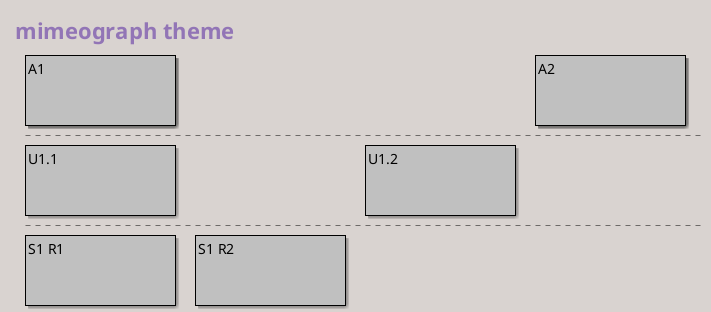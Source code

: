 ' Do not edit
' Theme Gallery
' autogenerated by script
'
@startboard
!theme mimeograph
title mimeograph theme
A1
+U1.1
++S1 R1
++S1 R2 
+U1.2
A2
@endboard
